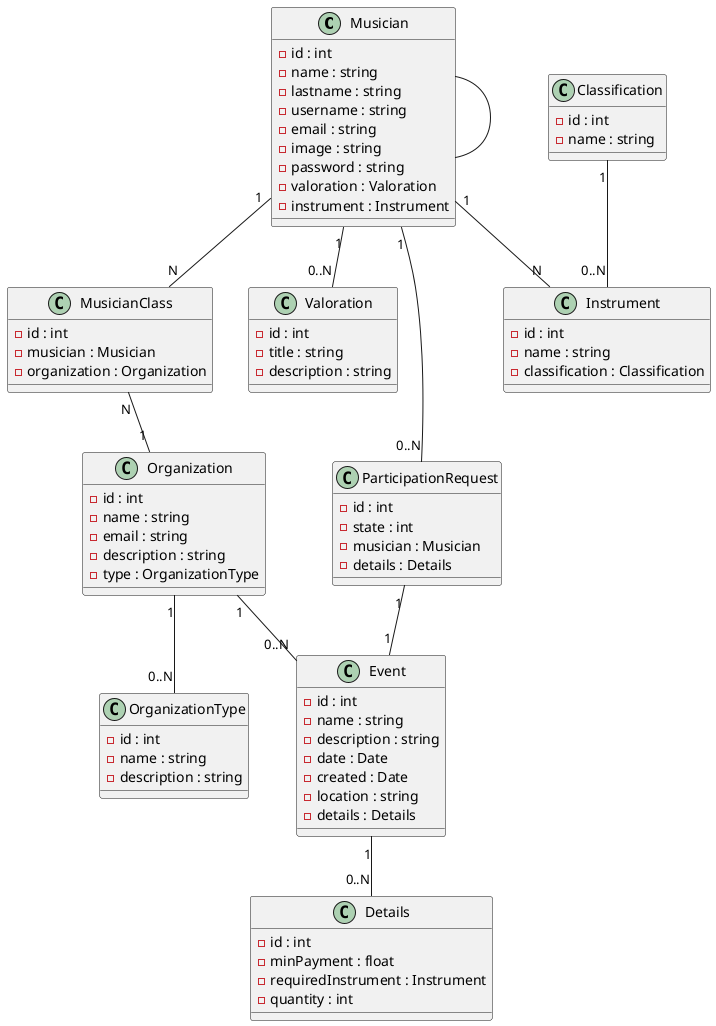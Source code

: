 @startuml
class Musician {
    - id : int
    - name : string
    - lastname : string
    - username : string
    - email : string
    - image : string
    - password : string
    - valoration : Valoration
    - instrument : Instrument
}

class MusicianClass {
    - id : int
    - musician : Musician
    - organization : Organization
}

class Organization {
    - id : int
    - name : string
    - email : string
    - description : string
    - type : OrganizationType
}

class OrganizationType {
    - id : int
    - name : string
    - description : string
}

class Valoration {
    - id : int
    - title : string
    - description : string
}

class Event {
    - id : int
    - name : string
    - description : string
    - date : Date
    - created : Date
    - location : string
    - details : Details
}

class Details {
    - id : int
    - minPayment : float
    - requiredInstrument : Instrument
    - quantity : int
}

class Classification {
    - id : int
    - name : string
}

class Instrument {
    - id : int
    - name : string
    - classification : Classification
}

class ParticipationRequest {
    - id : int
    - state : int
    - musician : Musician
    - details : Details
}

Musician -- Musician
Musician "1" -- "0..N" Valoration
Musician "1" -- "N" Instrument
Musician "1" -- "N" MusicianClass
Musician "1" -- "0..N" ParticipationRequest

ParticipationRequest "1" -- "1" Event

MusicianClass "N" -- "1" Organization

Organization "1" -- "0..N" OrganizationType
Organization "1" -- "0..N" Event

Classification "1" -- "0..N" Instrument

Event "1" -- "0..N" Details

@enduml